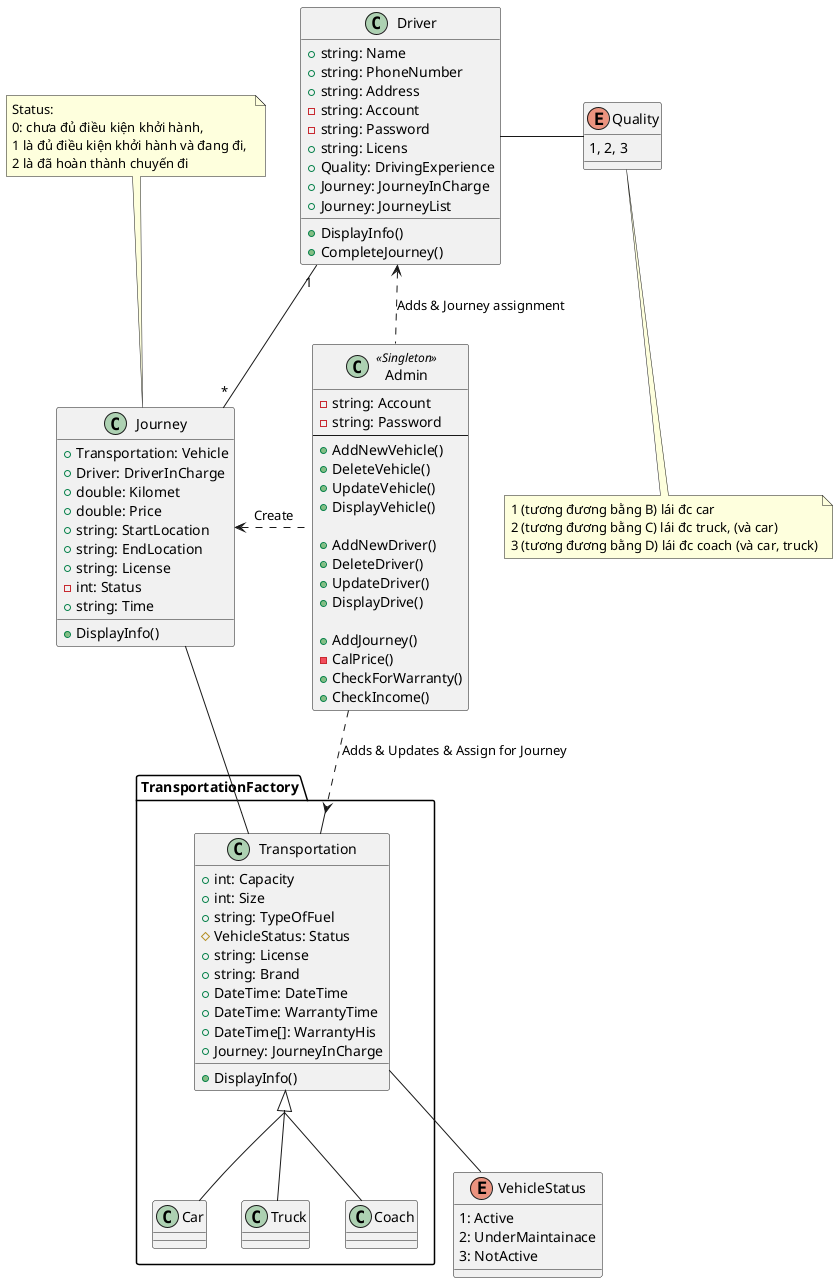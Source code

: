 @startuml quan_ly_xe
skinparam groupInheritance 3

package TransportationFactory <<Folder>>{

    class Transportation{
        + int: Capacity
        + int: Size
        + string: TypeOfFuel
        # VehicleStatus: Status
        + string: License
        + string: Brand
        + DateTime: DateTime
        + DateTime: WarrantyTime
        + DateTime[]: WarrantyHis
        + Journey: JourneyInCharge
        + DisplayInfo()
    }

    class Car{
    }

    class Truck{
    }

    class Coach {
    }
}

enum VehicleStatus{
    1: Active
    2: UnderMaintainace
    3: NotActive
}
class Driver{
    + string: Name
    + string: PhoneNumber
    + string: Address
    - string: Account
    - string: Password
    + string: Licens
    + Quality: DrivingExperience
    + Journey: JourneyInCharge
    + Journey: JourneyList
    + DisplayInfo()
    + CompleteJourney() 
}

class Journey{
    + Transportation: Vehicle
    + Driver: DriverInCharge
    + double: Kilomet
    + double: Price
    + string: StartLocation
    + string: EndLocation
    + string: License
    - int: Status
    + string: Time
    + DisplayInfo()
}

note top of Journey
Status:
0: chưa đủ điều kiện khởi hành, 
1 là đủ điều kiện khởi hành và đang đi, 
2 là đã hoàn thành chuyến đi
end note

class Admin <<Singleton>>{
    - string: Account
    - string: Password
    --
    + AddNewVehicle()
    + DeleteVehicle()
    + UpdateVehicle()
    + DisplayVehicle()

    + AddNewDriver()
    + DeleteDriver()
    + UpdateDriver()
    + DisplayDrive()
    
    + AddJourney()
    - CalPrice()
    + CheckForWarranty()
    + CheckIncome()
}

enum Quality{
    1, 2, 3
}

note bottom of Quality
1 (tương đương bằng B) lái đc car 
2 (tương đương bằng C) lái đc truck, (và car)
3 (tương đương bằng D) lái đc coach (và car, truck)
end note

Transportation <|-- Truck
Transportation <|-- Car
Transportation <|-- Coach
Driver -right- Quality
Driver "1"-down- "*"Journey
VehicleStatus -up- Transportation
Admin -down[dashed]-> Transportation: Adds & Updates & Assign for Journey
Admin -left[dashed]-> Driver: Adds & Journey assignment
Journey <-right[dashed]- Admin: Create
Transportation -left- Journey
@enduml